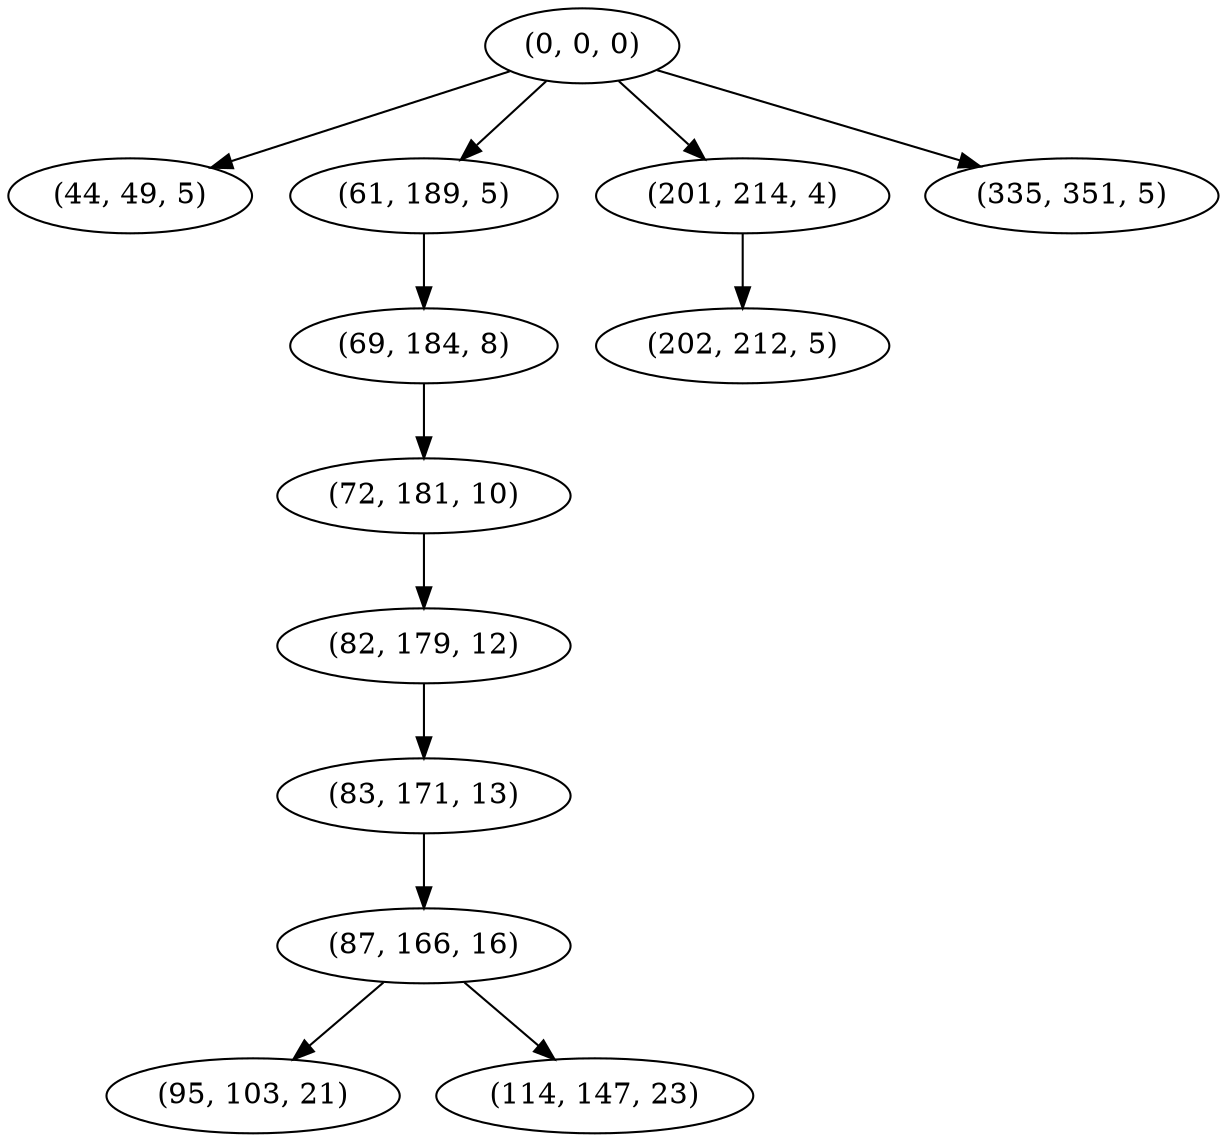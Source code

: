 digraph tree {
    "(0, 0, 0)";
    "(44, 49, 5)";
    "(61, 189, 5)";
    "(69, 184, 8)";
    "(72, 181, 10)";
    "(82, 179, 12)";
    "(83, 171, 13)";
    "(87, 166, 16)";
    "(95, 103, 21)";
    "(114, 147, 23)";
    "(201, 214, 4)";
    "(202, 212, 5)";
    "(335, 351, 5)";
    "(0, 0, 0)" -> "(44, 49, 5)";
    "(0, 0, 0)" -> "(61, 189, 5)";
    "(0, 0, 0)" -> "(201, 214, 4)";
    "(0, 0, 0)" -> "(335, 351, 5)";
    "(61, 189, 5)" -> "(69, 184, 8)";
    "(69, 184, 8)" -> "(72, 181, 10)";
    "(72, 181, 10)" -> "(82, 179, 12)";
    "(82, 179, 12)" -> "(83, 171, 13)";
    "(83, 171, 13)" -> "(87, 166, 16)";
    "(87, 166, 16)" -> "(95, 103, 21)";
    "(87, 166, 16)" -> "(114, 147, 23)";
    "(201, 214, 4)" -> "(202, 212, 5)";
}
